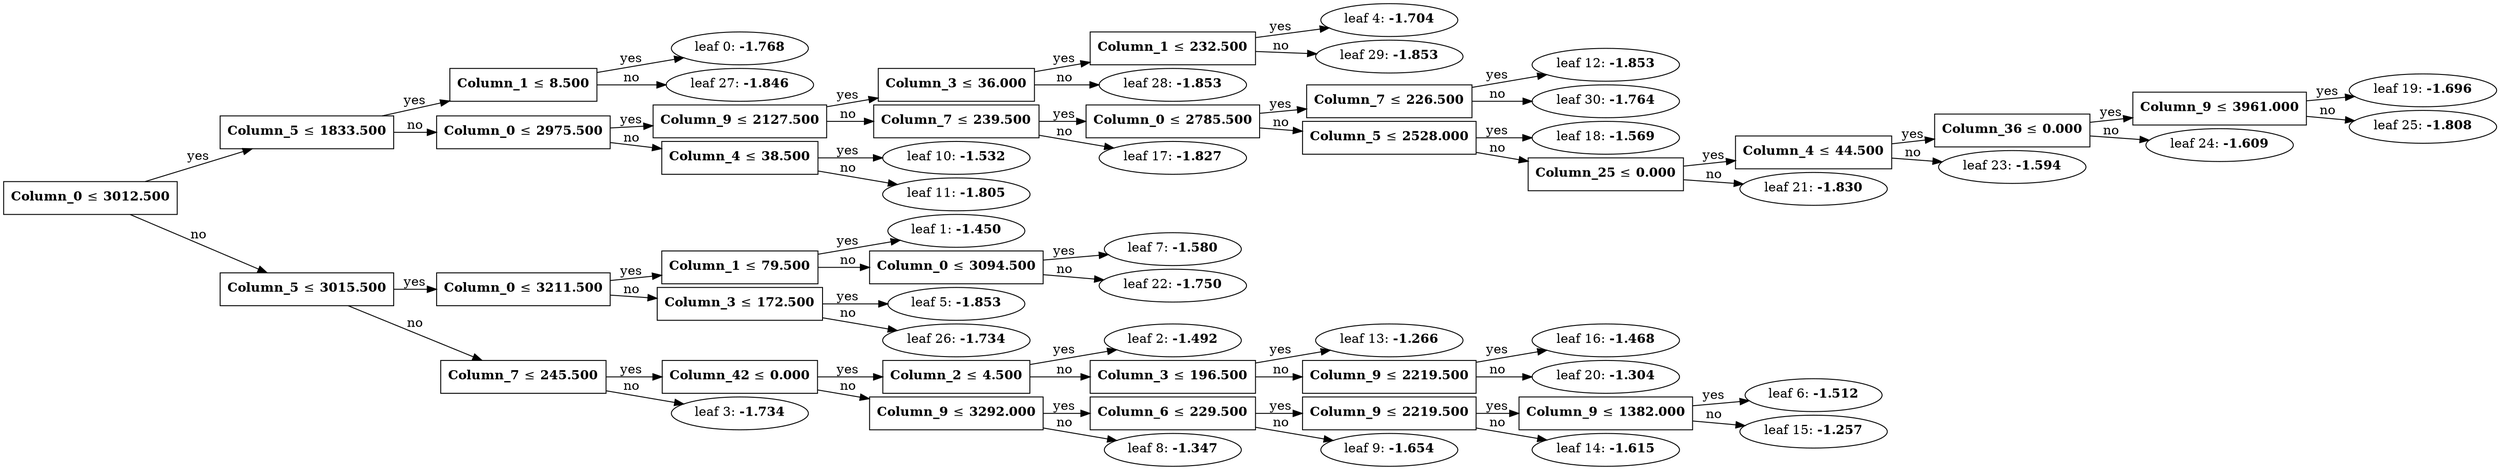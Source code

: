 digraph {
	graph [nodesep=0.05 rankdir=LR ranksep=0.3]
	split0 [label=<<B>Column_0</B> &#8804; <B>3012.500</B>> fillcolor=white shape=rectangle style=""]
	split3 [label=<<B>Column_5</B> &#8804; <B>1833.500</B>> fillcolor=white shape=rectangle style=""]
	split26 [label=<<B>Column_1</B> &#8804; <B>8.500</B>> fillcolor=white shape=rectangle style=""]
	leaf0 [label=<leaf 0: <B>-1.768</B>>]
	split26 -> leaf0 [label=yes]
	leaf27 [label=<leaf 27: <B>-1.846</B>>]
	split26 -> leaf27 [label=no]
	split3 -> split26 [label=yes]
	split9 [label=<<B>Column_0</B> &#8804; <B>2975.500</B>> fillcolor=white shape=rectangle style=""]
	split11 [label=<<B>Column_9</B> &#8804; <B>2127.500</B>> fillcolor=white shape=rectangle style=""]
	split27 [label=<<B>Column_3</B> &#8804; <B>36.000</B>> fillcolor=white shape=rectangle style=""]
	split28 [label=<<B>Column_1</B> &#8804; <B>232.500</B>> fillcolor=white shape=rectangle style=""]
	leaf4 [label=<leaf 4: <B>-1.704</B>>]
	split28 -> leaf4 [label=yes]
	leaf29 [label=<leaf 29: <B>-1.853</B>>]
	split28 -> leaf29 [label=no]
	split27 -> split28 [label=yes]
	leaf28 [label=<leaf 28: <B>-1.853</B>>]
	split27 -> leaf28 [label=no]
	split11 -> split27 [label=yes]
	split16 [label=<<B>Column_7</B> &#8804; <B>239.500</B>> fillcolor=white shape=rectangle style=""]
	split17 [label=<<B>Column_0</B> &#8804; <B>2785.500</B>> fillcolor=white shape=rectangle style=""]
	split29 [label=<<B>Column_7</B> &#8804; <B>226.500</B>> fillcolor=white shape=rectangle style=""]
	leaf12 [label=<leaf 12: <B>-1.853</B>>]
	split29 -> leaf12 [label=yes]
	leaf30 [label=<leaf 30: <B>-1.764</B>>]
	split29 -> leaf30 [label=no]
	split17 -> split29 [label=yes]
	split18 [label=<<B>Column_5</B> &#8804; <B>2528.000</B>> fillcolor=white shape=rectangle style=""]
	leaf18 [label=<leaf 18: <B>-1.569</B>>]
	split18 -> leaf18 [label=yes]
	split20 [label=<<B>Column_25</B> &#8804; <B>0.000</B>> fillcolor=white shape=rectangle style=""]
	split22 [label=<<B>Column_4</B> &#8804; <B>44.500</B>> fillcolor=white shape=rectangle style=""]
	split23 [label=<<B>Column_36</B> &#8804; <B>0.000</B>> fillcolor=white shape=rectangle style=""]
	split24 [label=<<B>Column_9</B> &#8804; <B>3961.000</B>> fillcolor=white shape=rectangle style=""]
	leaf19 [label=<leaf 19: <B>-1.696</B>>]
	split24 -> leaf19 [label=yes]
	leaf25 [label=<leaf 25: <B>-1.808</B>>]
	split24 -> leaf25 [label=no]
	split23 -> split24 [label=yes]
	leaf24 [label=<leaf 24: <B>-1.609</B>>]
	split23 -> leaf24 [label=no]
	split22 -> split23 [label=yes]
	leaf23 [label=<leaf 23: <B>-1.594</B>>]
	split22 -> leaf23 [label=no]
	split20 -> split22 [label=yes]
	leaf21 [label=<leaf 21: <B>-1.830</B>>]
	split20 -> leaf21 [label=no]
	split18 -> split20 [label=no]
	split17 -> split18 [label=no]
	split16 -> split17 [label=yes]
	leaf17 [label=<leaf 17: <B>-1.827</B>>]
	split16 -> leaf17 [label=no]
	split11 -> split16 [label=no]
	split9 -> split11 [label=yes]
	split10 [label=<<B>Column_4</B> &#8804; <B>38.500</B>> fillcolor=white shape=rectangle style=""]
	leaf10 [label=<leaf 10: <B>-1.532</B>>]
	split10 -> leaf10 [label=yes]
	leaf11 [label=<leaf 11: <B>-1.805</B>>]
	split10 -> leaf11 [label=no]
	split9 -> split10 [label=no]
	split3 -> split9 [label=no]
	split0 -> split3 [label=yes]
	split1 [label=<<B>Column_5</B> &#8804; <B>3015.500</B>> fillcolor=white shape=rectangle style=""]
	split4 [label=<<B>Column_0</B> &#8804; <B>3211.500</B>> fillcolor=white shape=rectangle style=""]
	split6 [label=<<B>Column_1</B> &#8804; <B>79.500</B>> fillcolor=white shape=rectangle style=""]
	leaf1 [label=<leaf 1: <B>-1.450</B>>]
	split6 -> leaf1 [label=yes]
	split21 [label=<<B>Column_0</B> &#8804; <B>3094.500</B>> fillcolor=white shape=rectangle style=""]
	leaf7 [label=<leaf 7: <B>-1.580</B>>]
	split21 -> leaf7 [label=yes]
	leaf22 [label=<leaf 22: <B>-1.750</B>>]
	split21 -> leaf22 [label=no]
	split6 -> split21 [label=no]
	split4 -> split6 [label=yes]
	split25 [label=<<B>Column_3</B> &#8804; <B>172.500</B>> fillcolor=white shape=rectangle style=""]
	leaf5 [label=<leaf 5: <B>-1.853</B>>]
	split25 -> leaf5 [label=yes]
	leaf26 [label=<leaf 26: <B>-1.734</B>>]
	split25 -> leaf26 [label=no]
	split4 -> split25 [label=no]
	split1 -> split4 [label=yes]
	split2 [label=<<B>Column_7</B> &#8804; <B>245.500</B>> fillcolor=white shape=rectangle style=""]
	split5 [label=<<B>Column_42</B> &#8804; <B>0.000</B>> fillcolor=white shape=rectangle style=""]
	split12 [label=<<B>Column_2</B> &#8804; <B>4.500</B>> fillcolor=white shape=rectangle style=""]
	leaf2 [label=<leaf 2: <B>-1.492</B>>]
	split12 -> leaf2 [label=yes]
	split15 [label=<<B>Column_3</B> &#8804; <B>196.500</B>> fillcolor=white shape=rectangle style=""]
	leaf13 [label=<leaf 13: <B>-1.266</B>>]
	split15 -> leaf13 [label=yes]
	split19 [label=<<B>Column_9</B> &#8804; <B>2219.500</B>> fillcolor=white shape=rectangle style=""]
	leaf16 [label=<leaf 16: <B>-1.468</B>>]
	split19 -> leaf16 [label=yes]
	leaf20 [label=<leaf 20: <B>-1.304</B>>]
	split19 -> leaf20 [label=no]
	split15 -> split19 [label=no]
	split12 -> split15 [label=no]
	split5 -> split12 [label=yes]
	split7 [label=<<B>Column_9</B> &#8804; <B>3292.000</B>> fillcolor=white shape=rectangle style=""]
	split8 [label=<<B>Column_6</B> &#8804; <B>229.500</B>> fillcolor=white shape=rectangle style=""]
	split13 [label=<<B>Column_9</B> &#8804; <B>2219.500</B>> fillcolor=white shape=rectangle style=""]
	split14 [label=<<B>Column_9</B> &#8804; <B>1382.000</B>> fillcolor=white shape=rectangle style=""]
	leaf6 [label=<leaf 6: <B>-1.512</B>>]
	split14 -> leaf6 [label=yes]
	leaf15 [label=<leaf 15: <B>-1.257</B>>]
	split14 -> leaf15 [label=no]
	split13 -> split14 [label=yes]
	leaf14 [label=<leaf 14: <B>-1.615</B>>]
	split13 -> leaf14 [label=no]
	split8 -> split13 [label=yes]
	leaf9 [label=<leaf 9: <B>-1.654</B>>]
	split8 -> leaf9 [label=no]
	split7 -> split8 [label=yes]
	leaf8 [label=<leaf 8: <B>-1.347</B>>]
	split7 -> leaf8 [label=no]
	split5 -> split7 [label=no]
	split2 -> split5 [label=yes]
	leaf3 [label=<leaf 3: <B>-1.734</B>>]
	split2 -> leaf3 [label=no]
	split1 -> split2 [label=no]
	split0 -> split1 [label=no]
}
